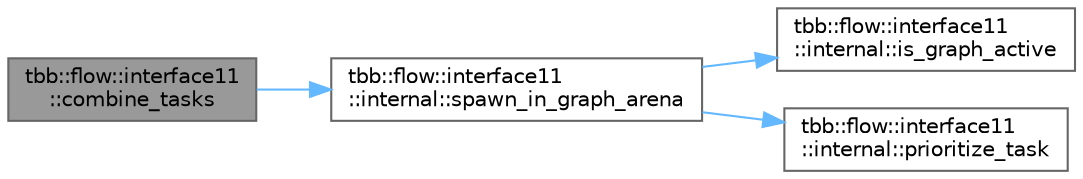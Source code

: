 digraph "tbb::flow::interface11::combine_tasks"
{
 // LATEX_PDF_SIZE
  bgcolor="transparent";
  edge [fontname=Helvetica,fontsize=10,labelfontname=Helvetica,labelfontsize=10];
  node [fontname=Helvetica,fontsize=10,shape=box,height=0.2,width=0.4];
  rankdir="LR";
  Node1 [id="Node000001",label="tbb::flow::interface11\l::combine_tasks",height=0.2,width=0.4,color="gray40", fillcolor="grey60", style="filled", fontcolor="black",tooltip=" "];
  Node1 -> Node2 [id="edge1_Node000001_Node000002",color="steelblue1",style="solid",tooltip=" "];
  Node2 [id="Node000002",label="tbb::flow::interface11\l::internal::spawn_in_graph_arena",height=0.2,width=0.4,color="grey40", fillcolor="white", style="filled",URL="$namespacetbb_1_1flow_1_1interface11_1_1internal.html#a1b7d47f4257f27ef5f490a746ba99c33",tooltip="Spawns a task inside graph arena"];
  Node2 -> Node3 [id="edge2_Node000002_Node000003",color="steelblue1",style="solid",tooltip=" "];
  Node3 [id="Node000003",label="tbb::flow::interface11\l::internal::is_graph_active",height=0.2,width=0.4,color="grey40", fillcolor="white", style="filled",URL="$namespacetbb_1_1flow_1_1interface11_1_1internal.html#a5402dc7379c589ff7b77553466405b2c",tooltip=" "];
  Node2 -> Node4 [id="edge3_Node000002_Node000004",color="steelblue1",style="solid",tooltip=" "];
  Node4 [id="Node000004",label="tbb::flow::interface11\l::internal::prioritize_task",height=0.2,width=0.4,color="grey40", fillcolor="white", style="filled",URL="$namespacetbb_1_1flow_1_1interface11_1_1internal.html#a881e060fb53700b8a9ef9d79b35677a2",tooltip=" "];
}
